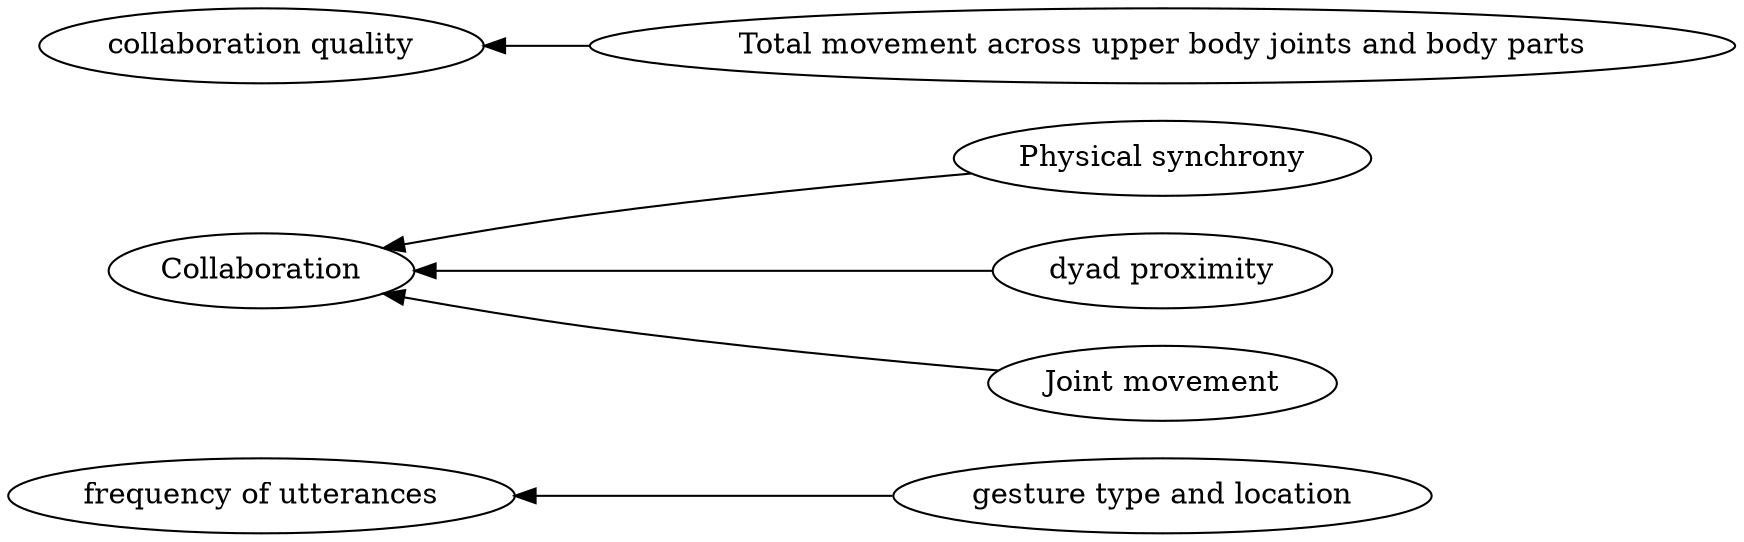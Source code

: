 digraph Test {
	rankdir=RL
	size="15,15"
	overlap=false
	splines=true
	{rank=same; "gesture type and location" "Physical synchrony" "Total movement across upper body joints and body parts" "dyad proximity" "Joint movement";}
	{rank=same; "Collaboration" "frequency of utterances" "collaboration quality";}
	"gesture type and location" [href="https://scholar.google.com/scholar?hl=en&q=An%20Interactive%20Table%20for%20Supporting%20Participation%20Balance%20in%20Face-to-Face%20Collaborative%20Learning"]
	"gesture type and location" -> "frequency of utterances"
	"Physical synchrony" [href="https://scholar.google.com/scholar?hl=en&q=An%20Interactive%20Table%20for%20Supporting%20Participation%20Balance%20in%20Face-to-Face%20Collaborative%20Learning"]
	"Physical synchrony" -> Collaboration
	"Total movement across upper body joints and body parts" [href="https://scholar.google.com/scholar?hl=en&q=An%20Interactive%20Table%20for%20Supporting%20Participation%20Balance%20in%20Face-to-Face%20Collaborative%20Learning"]
	"Total movement across upper body joints and body parts" -> "collaboration quality"
	"Joint movement" [href="https://scholar.google.com/scholar?hl=en&q=An%20Interactive%20Table%20for%20Supporting%20Participation%20Balance%20in%20Face-to-Face%20Collaborative%20Learning"]
	"Joint movement" -> Collaboration
	"dyad proximity" [href="https://scholar.google.com/scholar?hl=en&q=An%20Interactive%20Table%20for%20Supporting%20Participation%20Balance%20in%20Face-to-Face%20Collaborative%20Learning"]
	"dyad proximity" -> Collaboration
}
